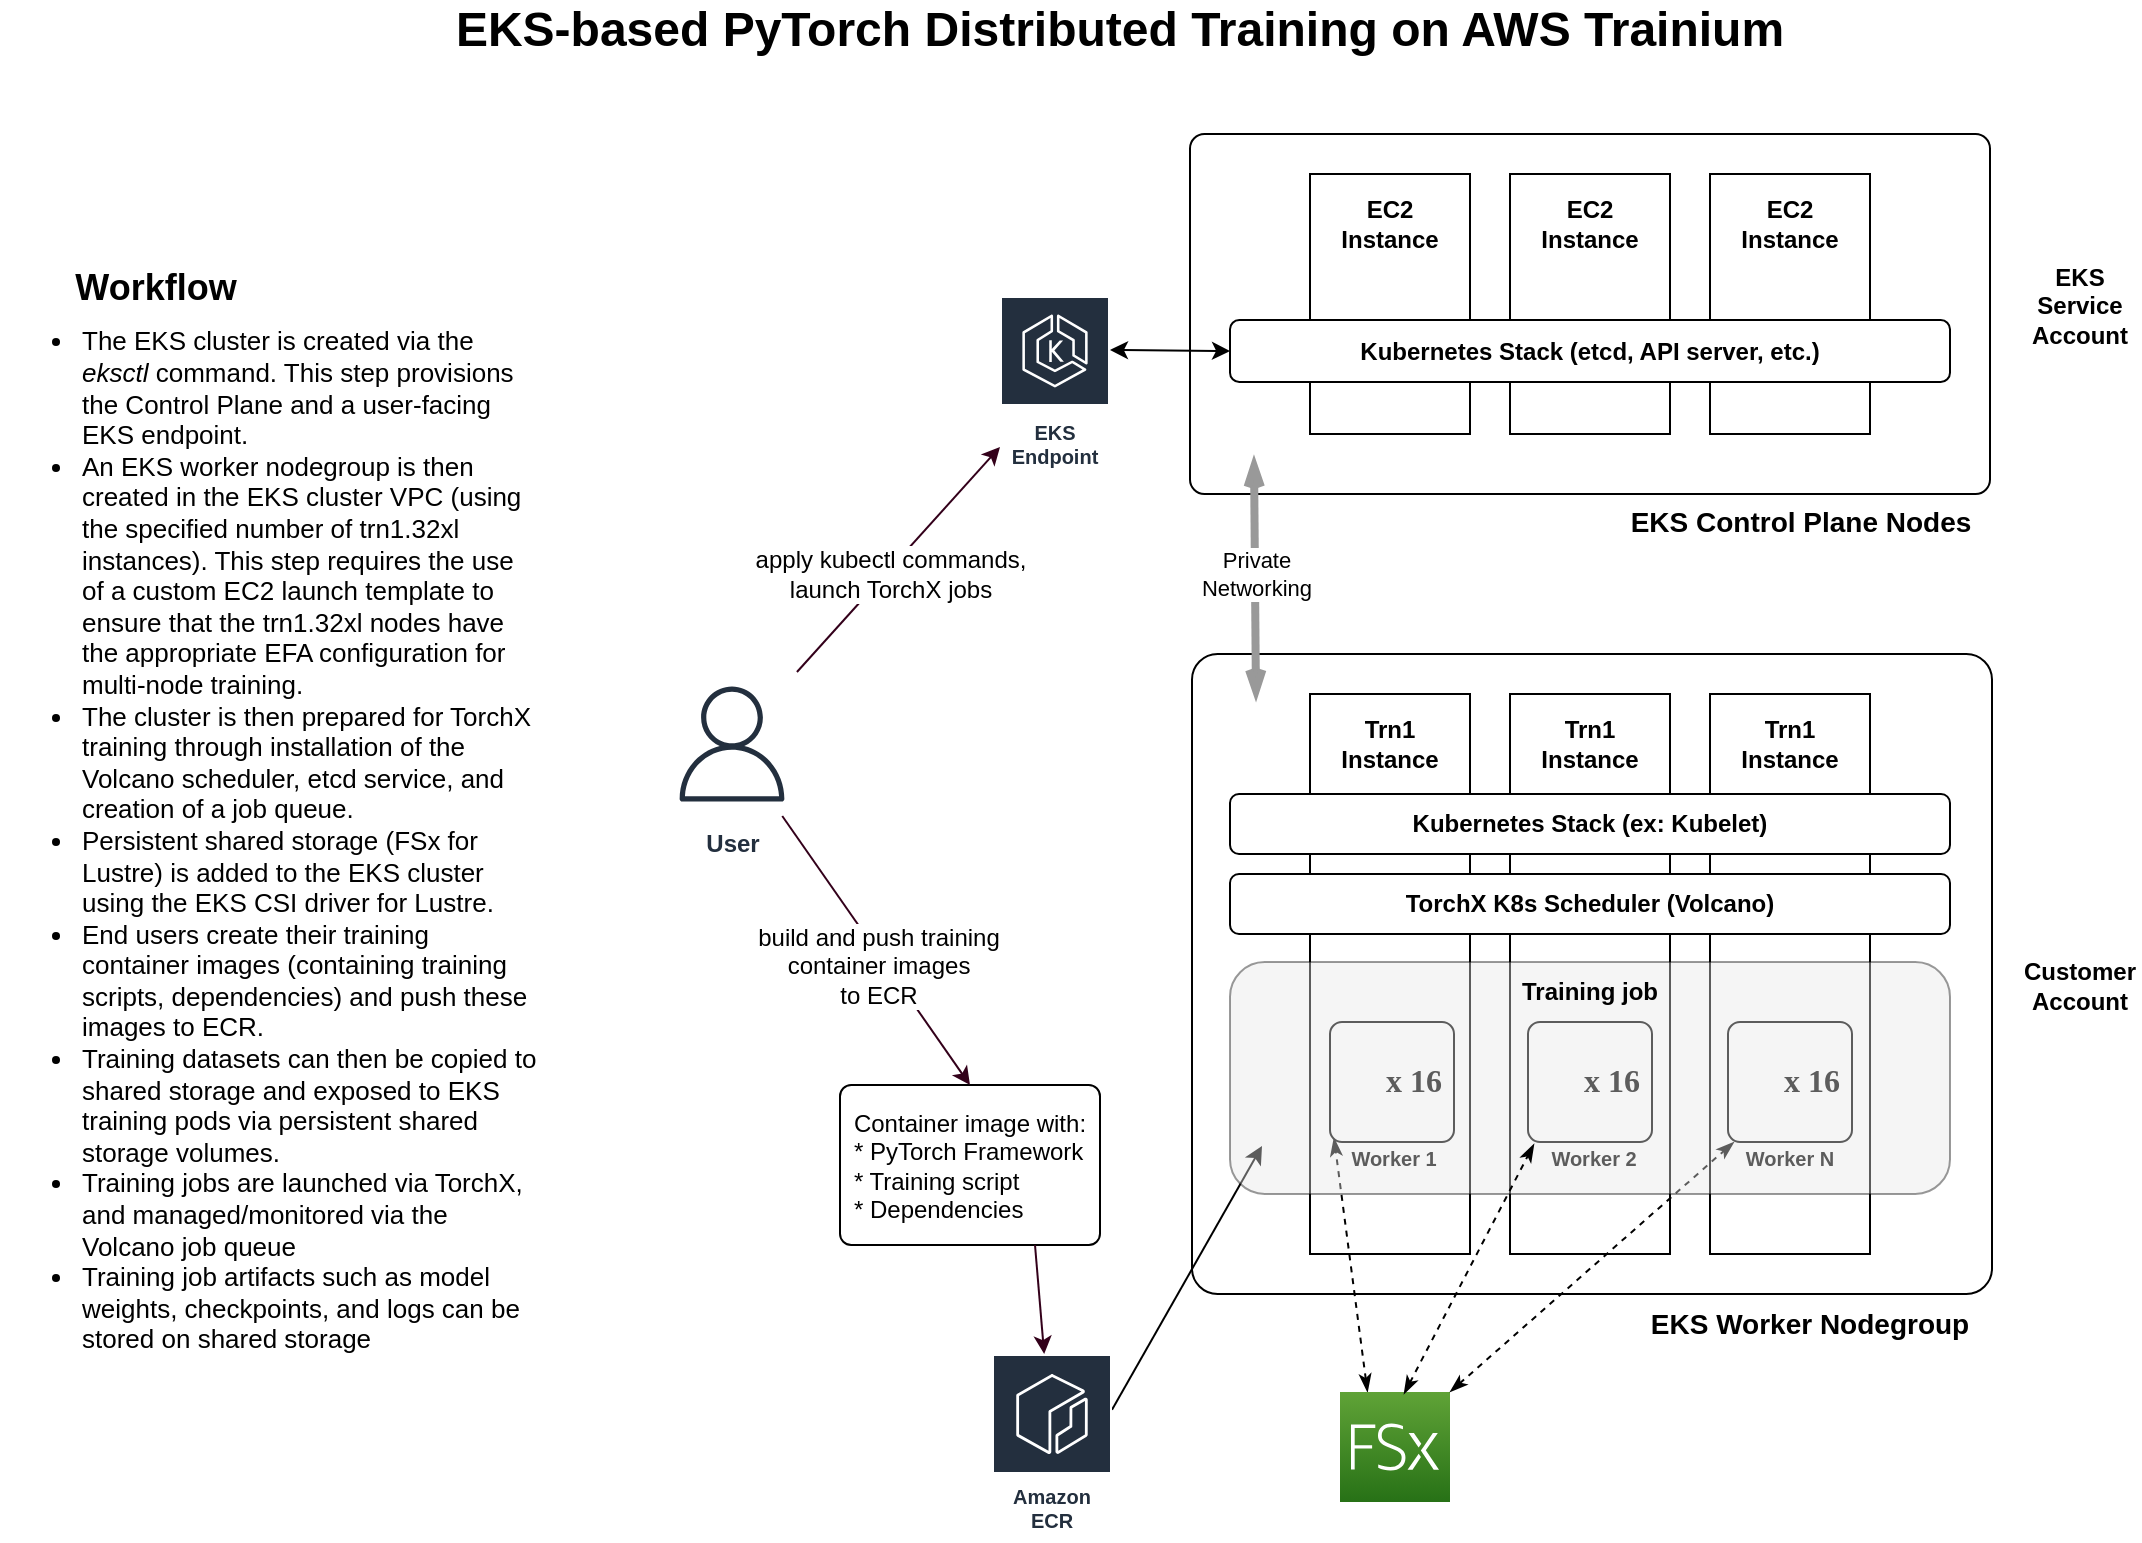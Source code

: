 <mxfile version="20.5.3" type="device"><diagram id="QtLr3Lc9Dyx4x2nFcZCL" name="Page-1"><mxGraphModel dx="1127" dy="824" grid="1" gridSize="10" guides="1" tooltips="1" connect="1" arrows="1" fold="1" page="1" pageScale="1" pageWidth="1100" pageHeight="850" math="0" shadow="0"><root><mxCell id="0"/><mxCell id="1" parent="0"/><mxCell id="YIydBnCTzApXH0zBsJbS-79" value="" style="rounded=1;whiteSpace=wrap;html=1;arcSize=4;points=[[0.08,0.07,0]]" parent="1" vertex="1"><mxGeometry x="596" y="354" width="400" height="320" as="geometry"/></mxCell><mxCell id="YIydBnCTzApXH0zBsJbS-49" value="" style="rounded=0;whiteSpace=wrap;html=1;" parent="1" vertex="1"><mxGeometry x="855" y="374" width="80" height="280" as="geometry"/></mxCell><mxCell id="YIydBnCTzApXH0zBsJbS-47" value="" style="rounded=0;whiteSpace=wrap;html=1;" parent="1" vertex="1"><mxGeometry x="755" y="374" width="80" height="280" as="geometry"/></mxCell><mxCell id="YIydBnCTzApXH0zBsJbS-24" value="" style="rounded=1;whiteSpace=wrap;html=1;arcSize=4;points=[[0.08,0.9,0]]" parent="1" vertex="1"><mxGeometry x="595" y="94" width="400" height="180" as="geometry"/></mxCell><mxCell id="YIydBnCTzApXH0zBsJbS-10" value="" style="group" parent="1" vertex="1" connectable="0"><mxGeometry x="655" y="114" width="80" height="130" as="geometry"/></mxCell><mxCell id="YIydBnCTzApXH0zBsJbS-14" value="" style="group" parent="YIydBnCTzApXH0zBsJbS-10" vertex="1" connectable="0"><mxGeometry width="80" height="130" as="geometry"/></mxCell><mxCell id="YIydBnCTzApXH0zBsJbS-6" value="" style="rounded=0;whiteSpace=wrap;html=1;" parent="YIydBnCTzApXH0zBsJbS-14" vertex="1"><mxGeometry width="80" height="130" as="geometry"/></mxCell><mxCell id="YIydBnCTzApXH0zBsJbS-9" value="&lt;b&gt;EC2&lt;br&gt;Instance&lt;br&gt;&lt;/b&gt;" style="text;html=1;strokeColor=none;fillColor=none;align=center;verticalAlign=middle;whiteSpace=wrap;rounded=0;" parent="YIydBnCTzApXH0zBsJbS-14" vertex="1"><mxGeometry x="10" y="10" width="60" height="30" as="geometry"/></mxCell><mxCell id="YIydBnCTzApXH0zBsJbS-15" value="" style="group" parent="1" vertex="1" connectable="0"><mxGeometry x="755" y="114" width="80" height="130" as="geometry"/></mxCell><mxCell id="YIydBnCTzApXH0zBsJbS-16" value="" style="group" parent="YIydBnCTzApXH0zBsJbS-15" vertex="1" connectable="0"><mxGeometry width="80" height="130" as="geometry"/></mxCell><mxCell id="YIydBnCTzApXH0zBsJbS-17" value="" style="rounded=0;whiteSpace=wrap;html=1;" parent="YIydBnCTzApXH0zBsJbS-16" vertex="1"><mxGeometry width="80" height="130" as="geometry"/></mxCell><mxCell id="YIydBnCTzApXH0zBsJbS-18" value="&lt;div&gt;&lt;b&gt;EC2&lt;/b&gt;&lt;/div&gt;&lt;div&gt;&lt;b&gt;Instance&lt;/b&gt;&lt;br&gt;&lt;/div&gt;" style="text;html=1;strokeColor=none;fillColor=none;align=center;verticalAlign=middle;whiteSpace=wrap;rounded=0;" parent="YIydBnCTzApXH0zBsJbS-16" vertex="1"><mxGeometry x="10" y="10" width="60" height="30" as="geometry"/></mxCell><mxCell id="YIydBnCTzApXH0zBsJbS-19" value="" style="group" parent="1" vertex="1" connectable="0"><mxGeometry x="855" y="114" width="80" height="130" as="geometry"/></mxCell><mxCell id="YIydBnCTzApXH0zBsJbS-20" value="" style="group" parent="YIydBnCTzApXH0zBsJbS-19" vertex="1" connectable="0"><mxGeometry width="80" height="130" as="geometry"/></mxCell><mxCell id="YIydBnCTzApXH0zBsJbS-21" value="" style="rounded=0;whiteSpace=wrap;html=1;" parent="YIydBnCTzApXH0zBsJbS-20" vertex="1"><mxGeometry width="80" height="130" as="geometry"/></mxCell><mxCell id="YIydBnCTzApXH0zBsJbS-22" value="&lt;div&gt;&lt;b&gt;EC2&lt;/b&gt;&lt;/div&gt;&lt;div&gt;&lt;b&gt;Instance&lt;/b&gt;&lt;br&gt;&lt;/div&gt;" style="text;html=1;strokeColor=none;fillColor=none;align=center;verticalAlign=middle;whiteSpace=wrap;rounded=0;" parent="YIydBnCTzApXH0zBsJbS-20" vertex="1"><mxGeometry x="10" y="10" width="60" height="30" as="geometry"/></mxCell><mxCell id="YIydBnCTzApXH0zBsJbS-23" value="&lt;b&gt;Kubernetes Stack (etcd, API server, etc.)&lt;/b&gt;" style="rounded=1;whiteSpace=wrap;html=1;" parent="1" vertex="1"><mxGeometry x="615" y="187" width="360" height="31" as="geometry"/></mxCell><mxCell id="YIydBnCTzApXH0zBsJbS-25" value="&lt;div style=&quot;font-size: 12px;&quot;&gt;&lt;font style=&quot;font-size: 12px;&quot;&gt;EKS&lt;/font&gt;&lt;/div&gt;&lt;div style=&quot;font-size: 12px;&quot;&gt;&lt;font style=&quot;font-size: 12px;&quot;&gt;Service&lt;/font&gt;&lt;/div&gt;&lt;div style=&quot;font-size: 12px;&quot;&gt;&lt;font style=&quot;font-size: 12px;&quot;&gt;Account&lt;/font&gt;&lt;/div&gt;" style="text;html=1;strokeColor=none;fillColor=none;align=center;verticalAlign=middle;whiteSpace=wrap;rounded=0;fontSize=12;fontStyle=1" parent="1" vertex="1"><mxGeometry x="1010" y="150" width="60" height="60" as="geometry"/></mxCell><mxCell id="YIydBnCTzApXH0zBsJbS-26" value="&lt;div style=&quot;font-size: 12px;&quot;&gt;&lt;font style=&quot;font-size: 12px;&quot;&gt;Customer&lt;/font&gt;&lt;/div&gt;&lt;div style=&quot;font-size: 12px;&quot;&gt;&lt;font style=&quot;font-size: 12px;&quot;&gt;Account&lt;br style=&quot;font-size: 12px;&quot;&gt;&lt;/font&gt;&lt;/div&gt;" style="text;html=1;strokeColor=none;fillColor=none;align=center;verticalAlign=middle;whiteSpace=wrap;rounded=0;fontSize=12;fontStyle=1" parent="1" vertex="1"><mxGeometry x="1010" y="490" width="60" height="60" as="geometry"/></mxCell><mxCell id="YIydBnCTzApXH0zBsJbS-27" value="&lt;b&gt;EKS Control Plane Nodes&lt;/b&gt;" style="text;html=1;strokeColor=none;fillColor=none;align=center;verticalAlign=middle;whiteSpace=wrap;rounded=0;fontSize=14;" parent="1" vertex="1"><mxGeometry x="805" y="273" width="191" height="30" as="geometry"/></mxCell><mxCell id="YIydBnCTzApXH0zBsJbS-30" style="rounded=0;orthogonalLoop=1;jettySize=auto;html=1;entryX=0;entryY=0.5;entryDx=0;entryDy=0;fontSize=14;startArrow=classic;startFill=1;exitX=1;exitY=0.3;exitDx=0;exitDy=0;" parent="1" source="YIydBnCTzApXH0zBsJbS-81" target="YIydBnCTzApXH0zBsJbS-23" edge="1"><mxGeometry relative="1" as="geometry"><mxPoint x="493" y="203" as="sourcePoint"/></mxGeometry></mxCell><mxCell id="YIydBnCTzApXH0zBsJbS-33" value="" style="rounded=0;whiteSpace=wrap;html=1;" parent="1" vertex="1"><mxGeometry x="655" y="374" width="80" height="280" as="geometry"/></mxCell><mxCell id="YIydBnCTzApXH0zBsJbS-34" value="&lt;b&gt;Trn1&lt;br&gt;Instance&lt;br&gt;&lt;/b&gt;" style="text;html=1;strokeColor=none;fillColor=none;align=center;verticalAlign=middle;whiteSpace=wrap;rounded=0;" parent="1" vertex="1"><mxGeometry x="665" y="384" width="60" height="30" as="geometry"/></mxCell><mxCell id="YIydBnCTzApXH0zBsJbS-44" value="&lt;b&gt;TorchX K8s Scheduler (Volcano)&lt;br&gt;&lt;/b&gt;" style="rounded=1;whiteSpace=wrap;html=1;" parent="1" vertex="1"><mxGeometry x="615" y="464" width="360" height="30" as="geometry"/></mxCell><mxCell id="YIydBnCTzApXH0zBsJbS-43" value="&lt;b&gt;Kubernetes Stack (ex: Kubelet)&lt;/b&gt;" style="rounded=1;whiteSpace=wrap;html=1;" parent="1" vertex="1"><mxGeometry x="615" y="424" width="360" height="30" as="geometry"/></mxCell><mxCell id="YIydBnCTzApXH0zBsJbS-48" value="&lt;b&gt;Trn1&lt;br&gt;Instance&lt;br&gt;&lt;/b&gt;" style="text;html=1;strokeColor=none;fillColor=none;align=center;verticalAlign=middle;whiteSpace=wrap;rounded=0;" parent="1" vertex="1"><mxGeometry x="765" y="384" width="60" height="30" as="geometry"/></mxCell><mxCell id="YIydBnCTzApXH0zBsJbS-50" value="&lt;b&gt;Trn1&lt;br&gt;Instance&lt;br&gt;&lt;/b&gt;" style="text;html=1;strokeColor=none;fillColor=none;align=center;verticalAlign=middle;whiteSpace=wrap;rounded=0;" parent="1" vertex="1"><mxGeometry x="865" y="384" width="60" height="30" as="geometry"/></mxCell><mxCell id="YIydBnCTzApXH0zBsJbS-92" style="edgeStyle=none;rounded=0;orthogonalLoop=1;jettySize=auto;html=1;fontSize=12;startArrow=classic;startFill=1;endArrow=none;endFill=0;entryX=1;entryY=0.3;entryDx=0;entryDy=0;" parent="1" target="YIydBnCTzApXH0zBsJbS-83" edge="1"><mxGeometry relative="1" as="geometry"><mxPoint x="631" y="600" as="sourcePoint"/></mxGeometry></mxCell><mxCell id="YIydBnCTzApXH0zBsJbS-76" value="Worker 1" style="text;strokeColor=none;fillColor=none;align=center;verticalAlign=middle;spacingLeft=4;spacingRight=4;overflow=hidden;points=[[0,0.5],[1,0.5]];portConstraint=eastwest;rotatable=0;fontSize=10;fontStyle=1" parent="1" vertex="1"><mxGeometry x="667" y="591" width="60" height="30" as="geometry"/></mxCell><mxCell id="YIydBnCTzApXH0zBsJbS-77" value="Worker 2" style="text;strokeColor=none;fillColor=none;align=center;verticalAlign=middle;spacingLeft=4;spacingRight=4;overflow=hidden;points=[[0,0.5],[1,0.5]];portConstraint=eastwest;rotatable=0;fontSize=10;fontStyle=1" parent="1" vertex="1"><mxGeometry x="767" y="591" width="60" height="30" as="geometry"/></mxCell><mxCell id="YIydBnCTzApXH0zBsJbS-78" value="Worker N" style="text;strokeColor=none;fillColor=none;align=center;verticalAlign=middle;spacingLeft=4;spacingRight=4;overflow=hidden;points=[[0,0.5],[1,0.5]];portConstraint=eastwest;rotatable=0;fontSize=10;fontStyle=1" parent="1" vertex="1"><mxGeometry x="865" y="591" width="60" height="30" as="geometry"/></mxCell><mxCell id="YIydBnCTzApXH0zBsJbS-80" value="&lt;b&gt;EKS Worker Nodegroup&lt;/b&gt;" style="text;html=1;strokeColor=none;fillColor=none;align=center;verticalAlign=middle;whiteSpace=wrap;rounded=0;fontSize=14;" parent="1" vertex="1"><mxGeometry x="815" y="674" width="180" height="30" as="geometry"/></mxCell><mxCell id="YIydBnCTzApXH0zBsJbS-81" value="EKS Endpoint" style="sketch=0;outlineConnect=0;fontColor=#232F3E;gradientColor=none;strokeColor=#ffffff;fillColor=#232F3E;dashed=0;verticalLabelPosition=middle;verticalAlign=bottom;align=center;html=1;whiteSpace=wrap;fontSize=10;fontStyle=1;spacing=3;shape=mxgraph.aws4.productIcon;prIcon=mxgraph.aws4.eks;points=[[1,0.3]]" parent="1" vertex="1"><mxGeometry x="500" y="175" width="55" height="90" as="geometry"/></mxCell><mxCell id="YIydBnCTzApXH0zBsJbS-83" value="Amazon ECR" style="sketch=0;outlineConnect=0;fontColor=#232F3E;gradientColor=none;strokeColor=#ffffff;fillColor=#232F3E;dashed=0;verticalLabelPosition=middle;verticalAlign=bottom;align=center;html=1;whiteSpace=wrap;fontSize=10;fontStyle=1;spacing=3;shape=mxgraph.aws4.productIcon;prIcon=mxgraph.aws4.ecr;points=[[1,0.3],[0,0.3]]" parent="1" vertex="1"><mxGeometry x="496" y="704" width="60" height="93" as="geometry"/></mxCell><mxCell id="YIydBnCTzApXH0zBsJbS-89" value="" style="group" parent="1" vertex="1" connectable="0"><mxGeometry x="410" y="569.5" width="150" height="90.5" as="geometry"/></mxCell><mxCell id="YIydBnCTzApXH0zBsJbS-87" value="&lt;div style=&quot;font-size: 12px&quot;&gt;&lt;font style=&quot;font-size: 12px&quot;&gt;Container image with:&lt;br&gt;&lt;/font&gt;&lt;/div&gt;&lt;div style=&quot;font-size: 12px&quot; align=&quot;left&quot;&gt;&lt;font style=&quot;font-size: 12px&quot;&gt;* PyTorch Framework&lt;br&gt;&lt;/font&gt;&lt;/div&gt;&lt;div style=&quot;font-size: 12px&quot; align=&quot;left&quot;&gt;&lt;font style=&quot;font-size: 12px&quot;&gt;* Training script&lt;/font&gt;&lt;/div&gt;&lt;div style=&quot;font-size: 12px&quot;&gt;&lt;div align=&quot;left&quot;&gt;&lt;font style=&quot;font-size: 12px&quot;&gt;* Dependencies&lt;/font&gt;&lt;br&gt;&lt;/div&gt;&lt;/div&gt;" style="rounded=1;whiteSpace=wrap;html=1;fontSize=15;arcSize=7;" parent="YIydBnCTzApXH0zBsJbS-89" vertex="1"><mxGeometry x="10" width="130" height="80" as="geometry"/></mxCell><mxCell id="YIydBnCTzApXH0zBsJbS-88" value="" style="shape=image;html=1;verticalAlign=top;verticalLabelPosition=bottom;labelBackgroundColor=#ffffff;imageAspect=0;aspect=fixed;image=https://cdn0.iconfinder.com/data/icons/font-awesome-brands-vol-1/640/docker-128.png;fontSize=12;" parent="YIydBnCTzApXH0zBsJbS-89" vertex="1"><mxGeometry x="110" y="50.5" width="40" height="40" as="geometry"/></mxCell><mxCell id="YIydBnCTzApXH0zBsJbS-95" style="edgeStyle=none;rounded=0;orthogonalLoop=1;jettySize=auto;html=1;exitX=0.08;exitY=0.07;exitDx=0;exitDy=0;exitPerimeter=0;entryX=0.08;entryY=0.9;entryDx=0;entryDy=0;entryPerimeter=0;fontSize=12;startArrow=openThin;startFill=0;endArrow=openThin;endFill=0;strokeWidth=4;strokeColor=#999999;" parent="1" source="YIydBnCTzApXH0zBsJbS-79" target="YIydBnCTzApXH0zBsJbS-24" edge="1"><mxGeometry relative="1" as="geometry"/></mxCell><mxCell id="YIydBnCTzApXH0zBsJbS-96" value="&lt;div style=&quot;font-size: 11px&quot;&gt;&lt;font style=&quot;font-size: 11px&quot;&gt;Private&lt;/font&gt;&lt;/div&gt;&lt;div style=&quot;font-size: 11px&quot;&gt;&lt;font style=&quot;font-size: 11px&quot;&gt;Networking&lt;/font&gt;&lt;br&gt;&lt;/div&gt;" style="edgeLabel;html=1;align=center;verticalAlign=middle;resizable=0;points=[];fontSize=12;" parent="YIydBnCTzApXH0zBsJbS-95" vertex="1" connectable="0"><mxGeometry x="0.103" relative="1" as="geometry"><mxPoint y="4" as="offset"/></mxGeometry></mxCell><mxCell id="YIydBnCTzApXH0zBsJbS-97" value="&lt;div style=&quot;font-size: 13px&quot; align=&quot;left&quot;&gt;&lt;br&gt;&lt;ul&gt;&lt;li&gt;The EKS cluster is created via the &lt;i&gt;eksctl&lt;/i&gt; command. This step provisions the Control Plane and a user-facing EKS endpoint.&lt;br&gt;&lt;/li&gt;&lt;li&gt;An EKS worker nodegroup is then created in the EKS cluster VPC (using the specified number of trn1.32xl instances). This step requires the use of a custom EC2 launch template to ensure that the trn1.32xl nodes have the appropriate EFA configuration for multi-node training.&lt;br&gt;&lt;/li&gt;&lt;li&gt;The cluster is then prepared for TorchX training through installation of the Volcano scheduler, etcd service, and creation of a job queue.&lt;/li&gt;&lt;li&gt;Persistent shared storage (FSx for Lustre) is added to the EKS cluster using the EKS CSI driver for Lustre.&lt;br&gt;&lt;/li&gt;&lt;li&gt;End users create their training container images (containing training scripts, dependencies) and push these images to ECR.&lt;/li&gt;&lt;li&gt;Training datasets can then be copied to shared storage and exposed to EKS training pods via persistent shared storage volumes.&lt;br&gt;&lt;/li&gt;&lt;li&gt;Training jobs are launched via TorchX, and managed/monitored via the Volcano job queue&lt;/li&gt;&lt;li&gt;Training job artifacts such as model weights, checkpoints, and logs can be stored on shared storage&lt;br&gt;&lt;/li&gt;&lt;/ul&gt;&lt;/div&gt;&lt;div&gt;&lt;br&gt;&lt;/div&gt;" style="text;html=1;strokeColor=none;fillColor=none;align=center;verticalAlign=middle;whiteSpace=wrap;rounded=0;fontSize=11;" parent="1" vertex="1"><mxGeometry y="201" width="270" height="490" as="geometry"/></mxCell><mxCell id="YIydBnCTzApXH0zBsJbS-98" value="&lt;b&gt;User&lt;/b&gt;" style="sketch=0;outlineConnect=0;fontColor=#232F3E;gradientColor=none;strokeColor=#232F3E;fillColor=#ffffff;dashed=0;verticalLabelPosition=bottom;verticalAlign=top;align=center;html=1;fontSize=12;fontStyle=0;aspect=fixed;shape=mxgraph.aws4.resourceIcon;resIcon=mxgraph.aws4.user;" parent="1" vertex="1"><mxGeometry x="330" y="363" width="72" height="72" as="geometry"/></mxCell><mxCell id="YIydBnCTzApXH0zBsJbS-100" value="" style="endArrow=classic;html=1;rounded=0;fontSize=12;strokeColor=#33001A;strokeWidth=1;" parent="1" source="YIydBnCTzApXH0zBsJbS-98" target="YIydBnCTzApXH0zBsJbS-81" edge="1"><mxGeometry width="50" height="50" relative="1" as="geometry"><mxPoint x="520" y="354" as="sourcePoint"/><mxPoint x="570" y="304" as="targetPoint"/></mxGeometry></mxCell><mxCell id="YIydBnCTzApXH0zBsJbS-101" value="apply kubectl commands,&lt;br&gt;launch TorchX jobs" style="edgeLabel;html=1;align=center;verticalAlign=middle;resizable=0;points=[];fontSize=12;" parent="YIydBnCTzApXH0zBsJbS-100" vertex="1" connectable="0"><mxGeometry x="-0.109" y="-2" relative="1" as="geometry"><mxPoint as="offset"/></mxGeometry></mxCell><mxCell id="YIydBnCTzApXH0zBsJbS-102" value="" style="endArrow=classic;html=1;rounded=0;fontSize=12;strokeColor=#33001A;strokeWidth=1;entryX=0.5;entryY=0;entryDx=0;entryDy=0;" parent="1" source="YIydBnCTzApXH0zBsJbS-98" target="YIydBnCTzApXH0zBsJbS-87" edge="1"><mxGeometry width="50" height="50" relative="1" as="geometry"><mxPoint x="540" y="512" as="sourcePoint"/><mxPoint x="590" y="462" as="targetPoint"/></mxGeometry></mxCell><mxCell id="YIydBnCTzApXH0zBsJbS-103" value="&lt;div&gt;build and push training&lt;/div&gt;&lt;div&gt;container images&lt;/div&gt;&lt;div&gt;to ECR&lt;br&gt;&lt;/div&gt;" style="edgeLabel;html=1;align=center;verticalAlign=middle;resizable=0;points=[];fontSize=12;" parent="YIydBnCTzApXH0zBsJbS-102" vertex="1" connectable="0"><mxGeometry x="-0.103" y="1" relative="1" as="geometry"><mxPoint x="5" y="15" as="offset"/></mxGeometry></mxCell><mxCell id="YIydBnCTzApXH0zBsJbS-104" style="edgeStyle=none;rounded=0;orthogonalLoop=1;jettySize=auto;html=1;exitX=0.75;exitY=1;exitDx=0;exitDy=0;fontSize=12;startArrow=none;startFill=0;endArrow=classic;endFill=1;strokeColor=#33001A;strokeWidth=1;" parent="1" source="YIydBnCTzApXH0zBsJbS-87" target="YIydBnCTzApXH0zBsJbS-83" edge="1"><mxGeometry relative="1" as="geometry"/></mxCell><mxCell id="YIydBnCTzApXH0zBsJbS-105" value="&lt;font style=&quot;font-size: 18px&quot;&gt;&lt;b&gt;Workflow&lt;/b&gt;&lt;/font&gt;" style="text;html=1;strokeColor=none;fillColor=none;align=center;verticalAlign=middle;whiteSpace=wrap;rounded=0;fontSize=12;" parent="1" vertex="1"><mxGeometry x="48" y="156" width="60" height="30" as="geometry"/></mxCell><mxCell id="5FNzGyi6nabWCM3sPryZ-2" style="rounded=0;orthogonalLoop=1;jettySize=auto;html=1;exitX=0.25;exitY=0;exitDx=0;exitDy=0;exitPerimeter=0;startArrow=classicThin;startFill=1;dashed=1;endArrow=classicThin;endFill=1;" parent="1" source="5FNzGyi6nabWCM3sPryZ-1" edge="1"><mxGeometry relative="1" as="geometry"><mxPoint x="667" y="596" as="targetPoint"/></mxGeometry></mxCell><mxCell id="5FNzGyi6nabWCM3sPryZ-1" value="" style="sketch=0;points=[[0,0,0],[0.25,0,0],[0.5,0,0],[0.75,0,0],[1,0,0],[0,1,0],[0.25,1,0],[0.5,1,0],[0.75,1,0],[1,1,0],[0,0.25,0],[0,0.5,0],[0,0.75,0],[1,0.25,0],[1,0.5,0],[1,0.75,0]];outlineConnect=0;fontColor=#232F3E;gradientColor=#60A337;gradientDirection=north;fillColor=#277116;strokeColor=#ffffff;dashed=0;verticalLabelPosition=bottom;verticalAlign=top;align=center;html=1;fontSize=12;fontStyle=0;aspect=fixed;shape=mxgraph.aws4.resourceIcon;resIcon=mxgraph.aws4.fsx;" parent="1" vertex="1"><mxGeometry x="670" y="723" width="55" height="55" as="geometry"/></mxCell><mxCell id="5FNzGyi6nabWCM3sPryZ-4" style="rounded=0;orthogonalLoop=1;jettySize=auto;html=1;exitX=1;exitY=0;exitDx=0;exitDy=0;exitPerimeter=0;startArrow=classicThin;startFill=1;dashed=1;endArrow=classicThin;endFill=1;" parent="1" source="5FNzGyi6nabWCM3sPryZ-1" edge="1"><mxGeometry relative="1" as="geometry"><mxPoint x="786" y="739.5" as="sourcePoint"/><mxPoint x="867" y="598" as="targetPoint"/></mxGeometry></mxCell><mxCell id="5FNzGyi6nabWCM3sPryZ-5" value="&lt;font style=&quot;font-size: 24px;&quot;&gt;&lt;b&gt;EKS-based PyTorch Distributed Training on AWS Trainium &lt;br&gt;&lt;/b&gt;&lt;/font&gt;" style="text;html=1;strokeColor=none;fillColor=none;align=center;verticalAlign=middle;whiteSpace=wrap;rounded=0;" parent="1" vertex="1"><mxGeometry x="180" y="27" width="760" height="30" as="geometry"/></mxCell><mxCell id="5FNzGyi6nabWCM3sPryZ-7" value="" style="group" parent="1" vertex="1" connectable="0"><mxGeometry x="665" y="538" width="62" height="60" as="geometry"/></mxCell><mxCell id="YIydBnCTzApXH0zBsJbS-59" value="" style="rounded=1;whiteSpace=wrap;html=1;fontSize=14;arcSize=10;" parent="5FNzGyi6nabWCM3sPryZ-7" vertex="1"><mxGeometry width="62" height="60" as="geometry"/></mxCell><mxCell id="YIydBnCTzApXH0zBsJbS-61" value="" style="shape=image;html=1;verticalAlign=top;verticalLabelPosition=bottom;labelBackgroundColor=#ffffff;imageAspect=0;aspect=fixed;image=https://cdn1.iconfinder.com/data/icons/computer-hardware-line-vol-1/52/cpu__chip__electronics__applet__microchip__proceesor__pc-128.png;fontSize=14;" parent="5FNzGyi6nabWCM3sPryZ-7" vertex="1"><mxGeometry x="5" y="20" width="20" height="20" as="geometry"/></mxCell><mxCell id="5FNzGyi6nabWCM3sPryZ-6" value="&lt;font style=&quot;font-size: 16px;&quot;&gt;&lt;b&gt;&lt;font style=&quot;font-size: 16px;&quot; face=&quot;Garamond&quot; color=&quot;#000000&quot;&gt;x 16&lt;/font&gt;&lt;/b&gt;&lt;/font&gt;" style="text;html=1;strokeColor=none;fillColor=none;align=center;verticalAlign=middle;whiteSpace=wrap;rounded=0;fontSize=24;fontColor=#CC0000;opacity=40;" parent="5FNzGyi6nabWCM3sPryZ-7" vertex="1"><mxGeometry x="22" y="12" width="40" height="30" as="geometry"/></mxCell><mxCell id="5FNzGyi6nabWCM3sPryZ-8" value="" style="group" parent="1" vertex="1" connectable="0"><mxGeometry x="764" y="538" width="62" height="60" as="geometry"/></mxCell><mxCell id="5FNzGyi6nabWCM3sPryZ-9" value="" style="rounded=1;whiteSpace=wrap;html=1;fontSize=14;arcSize=10;" parent="5FNzGyi6nabWCM3sPryZ-8" vertex="1"><mxGeometry width="62" height="60" as="geometry"/></mxCell><mxCell id="5FNzGyi6nabWCM3sPryZ-10" value="" style="shape=image;html=1;verticalAlign=top;verticalLabelPosition=bottom;labelBackgroundColor=#ffffff;imageAspect=0;aspect=fixed;image=https://cdn1.iconfinder.com/data/icons/computer-hardware-line-vol-1/52/cpu__chip__electronics__applet__microchip__proceesor__pc-128.png;fontSize=14;" parent="5FNzGyi6nabWCM3sPryZ-8" vertex="1"><mxGeometry x="5" y="20" width="20" height="20" as="geometry"/></mxCell><mxCell id="5FNzGyi6nabWCM3sPryZ-11" value="&lt;font style=&quot;font-size: 16px;&quot;&gt;&lt;b&gt;&lt;font style=&quot;font-size: 16px;&quot; face=&quot;Garamond&quot; color=&quot;#000000&quot;&gt;x 16&lt;/font&gt;&lt;/b&gt;&lt;/font&gt;" style="text;html=1;strokeColor=none;fillColor=none;align=center;verticalAlign=middle;whiteSpace=wrap;rounded=0;fontSize=24;fontColor=#CC0000;opacity=40;" parent="5FNzGyi6nabWCM3sPryZ-8" vertex="1"><mxGeometry x="22" y="12" width="40" height="30" as="geometry"/></mxCell><mxCell id="5FNzGyi6nabWCM3sPryZ-12" value="" style="group" parent="1" vertex="1" connectable="0"><mxGeometry x="864" y="538" width="62" height="60" as="geometry"/></mxCell><mxCell id="5FNzGyi6nabWCM3sPryZ-13" value="" style="rounded=1;whiteSpace=wrap;html=1;fontSize=14;arcSize=10;" parent="5FNzGyi6nabWCM3sPryZ-12" vertex="1"><mxGeometry width="62" height="60" as="geometry"/></mxCell><mxCell id="5FNzGyi6nabWCM3sPryZ-14" value="" style="shape=image;html=1;verticalAlign=top;verticalLabelPosition=bottom;labelBackgroundColor=#ffffff;imageAspect=0;aspect=fixed;image=https://cdn1.iconfinder.com/data/icons/computer-hardware-line-vol-1/52/cpu__chip__electronics__applet__microchip__proceesor__pc-128.png;fontSize=14;" parent="5FNzGyi6nabWCM3sPryZ-12" vertex="1"><mxGeometry x="5" y="20" width="20" height="20" as="geometry"/></mxCell><mxCell id="5FNzGyi6nabWCM3sPryZ-15" value="&lt;font style=&quot;font-size: 16px;&quot;&gt;&lt;b&gt;&lt;font style=&quot;font-size: 16px;&quot; face=&quot;Garamond&quot; color=&quot;#000000&quot;&gt;x 16&lt;/font&gt;&lt;/b&gt;&lt;/font&gt;" style="text;html=1;strokeColor=none;fillColor=none;align=center;verticalAlign=middle;whiteSpace=wrap;rounded=0;fontSize=24;fontColor=#CC0000;opacity=40;" parent="5FNzGyi6nabWCM3sPryZ-12" vertex="1"><mxGeometry x="22" y="12" width="40" height="30" as="geometry"/></mxCell><mxCell id="YIydBnCTzApXH0zBsJbS-45" value="&lt;div&gt;&lt;b&gt;Training job&lt;br&gt;&lt;/b&gt;&lt;/div&gt;&lt;div&gt;&lt;b&gt;&lt;br&gt;&lt;/b&gt;&lt;/div&gt;&lt;div&gt;&lt;b&gt;&lt;br&gt;&lt;/b&gt;&lt;/div&gt;&lt;div&gt;&lt;b&gt;&lt;br&gt;&lt;/b&gt;&lt;/div&gt;&lt;div&gt;&lt;b&gt;&lt;br&gt;&lt;/b&gt;&lt;/div&gt;&lt;div&gt;&lt;b&gt;&lt;br&gt;&lt;/b&gt;&lt;/div&gt;&lt;div&gt;&lt;b&gt;&lt;br&gt;&lt;/b&gt;&lt;/div&gt;" style="rounded=1;whiteSpace=wrap;html=1;fillColor=#E6E6E6;opacity=40;" parent="1" vertex="1"><mxGeometry x="615" y="508" width="360" height="116" as="geometry"/></mxCell><mxCell id="5FNzGyi6nabWCM3sPryZ-16" style="rounded=0;orthogonalLoop=1;jettySize=auto;html=1;startArrow=classicThin;startFill=1;dashed=1;endArrow=classicThin;endFill=1;" parent="1" edge="1"><mxGeometry relative="1" as="geometry"><mxPoint x="702" y="724" as="sourcePoint"/><mxPoint x="767" y="599" as="targetPoint"/></mxGeometry></mxCell></root></mxGraphModel></diagram></mxfile>